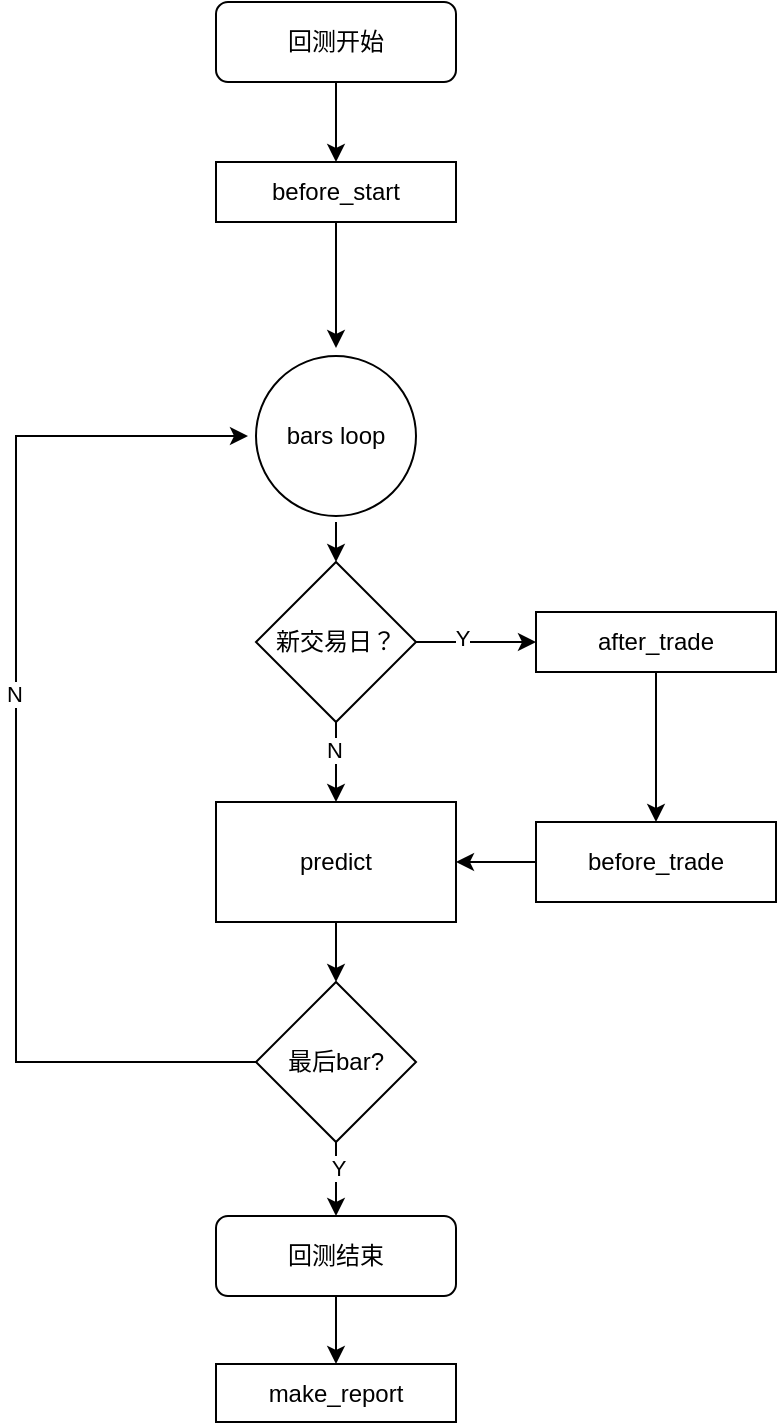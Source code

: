 <mxfile version="21.8.1" type="device">
  <diagram id="C5RBs43oDa-KdzZeNtuy" name="Page-1">
    <mxGraphModel dx="794" dy="769" grid="1" gridSize="10" guides="1" tooltips="1" connect="1" arrows="1" fold="1" page="1" pageScale="1" pageWidth="827" pageHeight="1169" math="0" shadow="0">
      <root>
        <mxCell id="WIyWlLk6GJQsqaUBKTNV-0" />
        <mxCell id="WIyWlLk6GJQsqaUBKTNV-1" parent="WIyWlLk6GJQsqaUBKTNV-0" />
        <mxCell id="I5vgsRcotXR9VVc6fSss-2" style="edgeStyle=orthogonalEdgeStyle;rounded=0;orthogonalLoop=1;jettySize=auto;html=1;exitX=0.5;exitY=1;exitDx=0;exitDy=0;entryX=0.5;entryY=0;entryDx=0;entryDy=0;" edge="1" parent="WIyWlLk6GJQsqaUBKTNV-1" source="WIyWlLk6GJQsqaUBKTNV-3" target="I5vgsRcotXR9VVc6fSss-1">
          <mxGeometry relative="1" as="geometry" />
        </mxCell>
        <mxCell id="WIyWlLk6GJQsqaUBKTNV-3" value="回测开始" style="rounded=1;whiteSpace=wrap;html=1;fontSize=12;glass=0;strokeWidth=1;shadow=0;" parent="WIyWlLk6GJQsqaUBKTNV-1" vertex="1">
          <mxGeometry x="160" y="80" width="120" height="40" as="geometry" />
        </mxCell>
        <mxCell id="I5vgsRcotXR9VVc6fSss-21" style="edgeStyle=orthogonalEdgeStyle;rounded=0;orthogonalLoop=1;jettySize=auto;html=1;exitX=0.5;exitY=1;exitDx=0;exitDy=0;" edge="1" parent="WIyWlLk6GJQsqaUBKTNV-1" source="WIyWlLk6GJQsqaUBKTNV-11" target="I5vgsRcotXR9VVc6fSss-0">
          <mxGeometry relative="1" as="geometry" />
        </mxCell>
        <mxCell id="WIyWlLk6GJQsqaUBKTNV-11" value="回测结束" style="rounded=1;whiteSpace=wrap;html=1;fontSize=12;glass=0;strokeWidth=1;shadow=0;" parent="WIyWlLk6GJQsqaUBKTNV-1" vertex="1">
          <mxGeometry x="160" y="687" width="120" height="40" as="geometry" />
        </mxCell>
        <mxCell id="I5vgsRcotXR9VVc6fSss-0" value="make_report" style="rounded=0;whiteSpace=wrap;html=1;" vertex="1" parent="WIyWlLk6GJQsqaUBKTNV-1">
          <mxGeometry x="160" y="761" width="120" height="29" as="geometry" />
        </mxCell>
        <mxCell id="I5vgsRcotXR9VVc6fSss-6" value="" style="edgeStyle=orthogonalEdgeStyle;rounded=0;orthogonalLoop=1;jettySize=auto;html=1;" edge="1" parent="WIyWlLk6GJQsqaUBKTNV-1" source="I5vgsRcotXR9VVc6fSss-1" target="I5vgsRcotXR9VVc6fSss-5">
          <mxGeometry relative="1" as="geometry" />
        </mxCell>
        <mxCell id="I5vgsRcotXR9VVc6fSss-1" value="before_start" style="rounded=0;whiteSpace=wrap;html=1;" vertex="1" parent="WIyWlLk6GJQsqaUBKTNV-1">
          <mxGeometry x="160" y="160" width="120" height="30" as="geometry" />
        </mxCell>
        <mxCell id="I5vgsRcotXR9VVc6fSss-8" value="" style="edgeStyle=orthogonalEdgeStyle;rounded=0;orthogonalLoop=1;jettySize=auto;html=1;" edge="1" parent="WIyWlLk6GJQsqaUBKTNV-1" source="I5vgsRcotXR9VVc6fSss-5" target="I5vgsRcotXR9VVc6fSss-7">
          <mxGeometry relative="1" as="geometry" />
        </mxCell>
        <mxCell id="I5vgsRcotXR9VVc6fSss-5" value="bars loop" style="ellipse;whiteSpace=wrap;html=1;rounded=0;perimeterSpacing=4;" vertex="1" parent="WIyWlLk6GJQsqaUBKTNV-1">
          <mxGeometry x="180" y="257" width="80" height="80" as="geometry" />
        </mxCell>
        <mxCell id="I5vgsRcotXR9VVc6fSss-10" value="" style="edgeStyle=orthogonalEdgeStyle;rounded=0;orthogonalLoop=1;jettySize=auto;html=1;" edge="1" parent="WIyWlLk6GJQsqaUBKTNV-1" source="I5vgsRcotXR9VVc6fSss-7" target="I5vgsRcotXR9VVc6fSss-9">
          <mxGeometry relative="1" as="geometry" />
        </mxCell>
        <mxCell id="I5vgsRcotXR9VVc6fSss-14" value="Y" style="edgeLabel;html=1;align=center;verticalAlign=middle;resizable=0;points=[];" vertex="1" connectable="0" parent="I5vgsRcotXR9VVc6fSss-10">
          <mxGeometry x="-0.233" y="2" relative="1" as="geometry">
            <mxPoint as="offset" />
          </mxGeometry>
        </mxCell>
        <mxCell id="I5vgsRcotXR9VVc6fSss-13" value="" style="edgeStyle=orthogonalEdgeStyle;rounded=0;orthogonalLoop=1;jettySize=auto;html=1;" edge="1" parent="WIyWlLk6GJQsqaUBKTNV-1" source="I5vgsRcotXR9VVc6fSss-7" target="I5vgsRcotXR9VVc6fSss-12">
          <mxGeometry relative="1" as="geometry" />
        </mxCell>
        <mxCell id="I5vgsRcotXR9VVc6fSss-15" value="N" style="edgeLabel;html=1;align=center;verticalAlign=middle;resizable=0;points=[];" vertex="1" connectable="0" parent="I5vgsRcotXR9VVc6fSss-13">
          <mxGeometry x="-0.3" y="-1" relative="1" as="geometry">
            <mxPoint as="offset" />
          </mxGeometry>
        </mxCell>
        <mxCell id="I5vgsRcotXR9VVc6fSss-7" value="新交易日？" style="rhombus;whiteSpace=wrap;html=1;rounded=0;" vertex="1" parent="WIyWlLk6GJQsqaUBKTNV-1">
          <mxGeometry x="180" y="360" width="80" height="80" as="geometry" />
        </mxCell>
        <mxCell id="I5vgsRcotXR9VVc6fSss-18" value="" style="edgeStyle=orthogonalEdgeStyle;rounded=0;orthogonalLoop=1;jettySize=auto;html=1;" edge="1" parent="WIyWlLk6GJQsqaUBKTNV-1" source="I5vgsRcotXR9VVc6fSss-9" target="I5vgsRcotXR9VVc6fSss-17">
          <mxGeometry relative="1" as="geometry" />
        </mxCell>
        <mxCell id="I5vgsRcotXR9VVc6fSss-9" value="after_trade" style="whiteSpace=wrap;html=1;rounded=0;" vertex="1" parent="WIyWlLk6GJQsqaUBKTNV-1">
          <mxGeometry x="320" y="385" width="120" height="30" as="geometry" />
        </mxCell>
        <mxCell id="I5vgsRcotXR9VVc6fSss-29" value="" style="edgeStyle=orthogonalEdgeStyle;rounded=0;orthogonalLoop=1;jettySize=auto;html=1;" edge="1" parent="WIyWlLk6GJQsqaUBKTNV-1" source="I5vgsRcotXR9VVc6fSss-12" target="I5vgsRcotXR9VVc6fSss-25">
          <mxGeometry relative="1" as="geometry" />
        </mxCell>
        <mxCell id="I5vgsRcotXR9VVc6fSss-12" value="predict" style="whiteSpace=wrap;html=1;rounded=0;" vertex="1" parent="WIyWlLk6GJQsqaUBKTNV-1">
          <mxGeometry x="160" y="480" width="120" height="60" as="geometry" />
        </mxCell>
        <mxCell id="I5vgsRcotXR9VVc6fSss-19" style="edgeStyle=orthogonalEdgeStyle;rounded=0;orthogonalLoop=1;jettySize=auto;html=1;exitX=0;exitY=0.5;exitDx=0;exitDy=0;entryX=1;entryY=0.5;entryDx=0;entryDy=0;" edge="1" parent="WIyWlLk6GJQsqaUBKTNV-1" source="I5vgsRcotXR9VVc6fSss-17" target="I5vgsRcotXR9VVc6fSss-12">
          <mxGeometry relative="1" as="geometry" />
        </mxCell>
        <mxCell id="I5vgsRcotXR9VVc6fSss-17" value="before_trade" style="whiteSpace=wrap;html=1;rounded=0;" vertex="1" parent="WIyWlLk6GJQsqaUBKTNV-1">
          <mxGeometry x="320" y="490" width="120" height="40" as="geometry" />
        </mxCell>
        <mxCell id="I5vgsRcotXR9VVc6fSss-27" style="edgeStyle=orthogonalEdgeStyle;rounded=0;orthogonalLoop=1;jettySize=auto;html=1;exitX=0;exitY=0.5;exitDx=0;exitDy=0;entryX=0;entryY=0.5;entryDx=0;entryDy=0;" edge="1" parent="WIyWlLk6GJQsqaUBKTNV-1" source="I5vgsRcotXR9VVc6fSss-25" target="I5vgsRcotXR9VVc6fSss-5">
          <mxGeometry relative="1" as="geometry">
            <Array as="points">
              <mxPoint x="60" y="610" />
              <mxPoint x="60" y="297" />
            </Array>
          </mxGeometry>
        </mxCell>
        <mxCell id="I5vgsRcotXR9VVc6fSss-28" value="N" style="edgeLabel;html=1;align=center;verticalAlign=middle;resizable=0;points=[];" vertex="1" connectable="0" parent="I5vgsRcotXR9VVc6fSss-27">
          <mxGeometry x="0.109" y="1" relative="1" as="geometry">
            <mxPoint as="offset" />
          </mxGeometry>
        </mxCell>
        <mxCell id="I5vgsRcotXR9VVc6fSss-32" style="edgeStyle=orthogonalEdgeStyle;rounded=0;orthogonalLoop=1;jettySize=auto;html=1;exitX=0.5;exitY=1;exitDx=0;exitDy=0;" edge="1" parent="WIyWlLk6GJQsqaUBKTNV-1" source="I5vgsRcotXR9VVc6fSss-25" target="WIyWlLk6GJQsqaUBKTNV-11">
          <mxGeometry relative="1" as="geometry" />
        </mxCell>
        <mxCell id="I5vgsRcotXR9VVc6fSss-33" value="Y" style="edgeLabel;html=1;align=center;verticalAlign=middle;resizable=0;points=[];" vertex="1" connectable="0" parent="I5vgsRcotXR9VVc6fSss-32">
          <mxGeometry x="-0.395" y="1" relative="1" as="geometry">
            <mxPoint as="offset" />
          </mxGeometry>
        </mxCell>
        <mxCell id="I5vgsRcotXR9VVc6fSss-25" value="最后bar?" style="rhombus;whiteSpace=wrap;html=1;" vertex="1" parent="WIyWlLk6GJQsqaUBKTNV-1">
          <mxGeometry x="180" y="570" width="80" height="80" as="geometry" />
        </mxCell>
      </root>
    </mxGraphModel>
  </diagram>
</mxfile>
